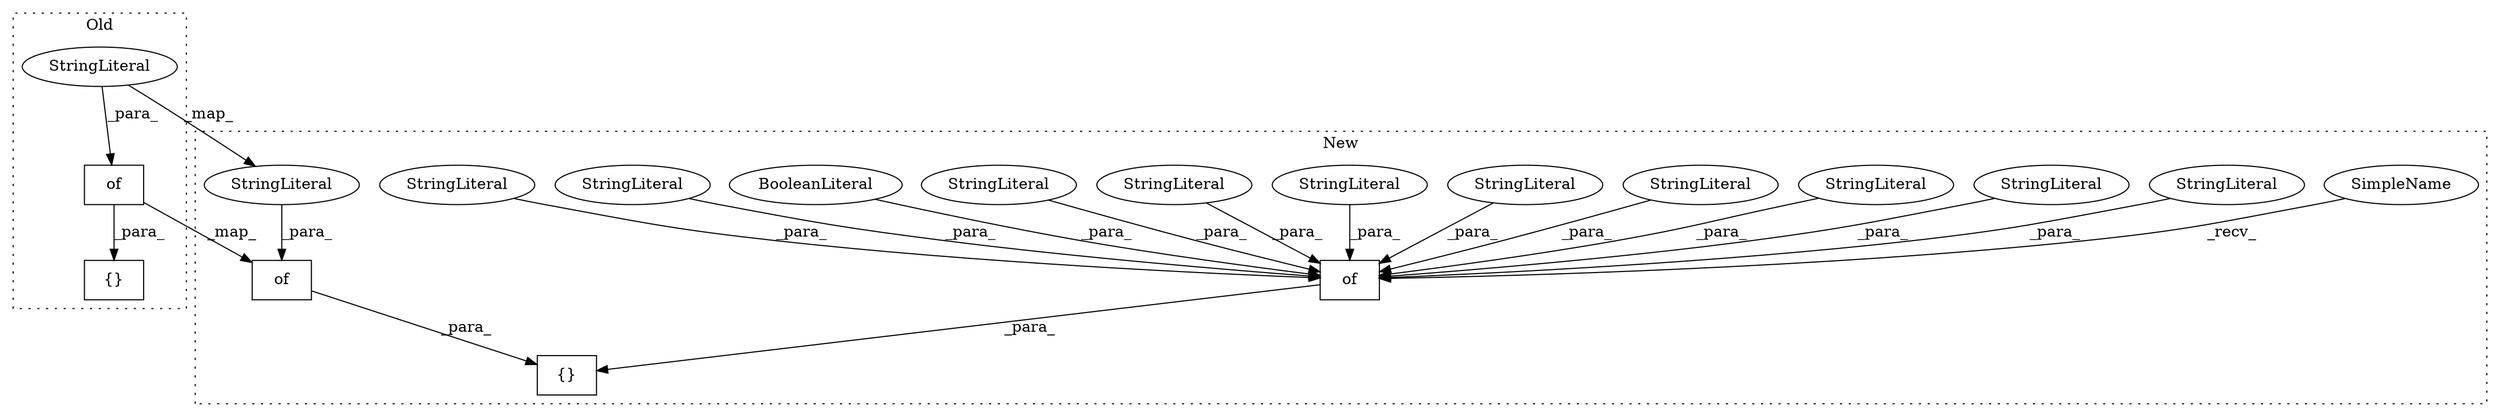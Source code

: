 digraph G {
subgraph cluster0 {
1 [label="{}" a="4" s="311,737" l="1,1" shape="box"];
14 [label="of" a="32" s="316,528" l="3,1" shape="box"];
17 [label="StringLiteral" a="45" s="438" l="90" shape="ellipse"];
label = "Old";
style="dotted";
}
subgraph cluster1 {
2 [label="of" a="32" s="604,882" l="3,1" shape="box"];
3 [label="StringLiteral" a="45" s="651" l="12" shape="ellipse"];
4 [label="StringLiteral" a="45" s="664" l="10" shape="ellipse"];
5 [label="StringLiteral" a="45" s="623" l="10" shape="ellipse"];
6 [label="StringLiteral" a="45" s="680" l="8" shape="ellipse"];
7 [label="StringLiteral" a="45" s="765" l="31" shape="ellipse"];
8 [label="StringLiteral" a="45" s="797" l="13" shape="ellipse"];
9 [label="StringLiteral" a="45" s="643" l="7" shape="ellipse"];
10 [label="StringLiteral" a="45" s="751" l="13" shape="ellipse"];
11 [label="BooleanLiteral" a="9" s="675" l="4" shape="ellipse"];
12 [label="{}" a="4" s="374,1640" l="1,1" shape="box"];
13 [label="of" a="32" s="379,598" l="3,1" shape="box"];
15 [label="StringLiteral" a="45" s="607" l="6" shape="ellipse"];
16 [label="StringLiteral" a="45" s="811" l="71" shape="ellipse"];
18 [label="StringLiteral" a="45" s="501" l="97" shape="ellipse"];
19 [label="SimpleName" a="42" s="600" l="3" shape="ellipse"];
label = "New";
style="dotted";
}
2 -> 12 [label="_para_"];
3 -> 2 [label="_para_"];
4 -> 2 [label="_para_"];
5 -> 2 [label="_para_"];
6 -> 2 [label="_para_"];
7 -> 2 [label="_para_"];
8 -> 2 [label="_para_"];
9 -> 2 [label="_para_"];
10 -> 2 [label="_para_"];
11 -> 2 [label="_para_"];
13 -> 12 [label="_para_"];
14 -> 1 [label="_para_"];
14 -> 13 [label="_map_"];
15 -> 2 [label="_para_"];
16 -> 2 [label="_para_"];
17 -> 14 [label="_para_"];
17 -> 18 [label="_map_"];
18 -> 13 [label="_para_"];
19 -> 2 [label="_recv_"];
}